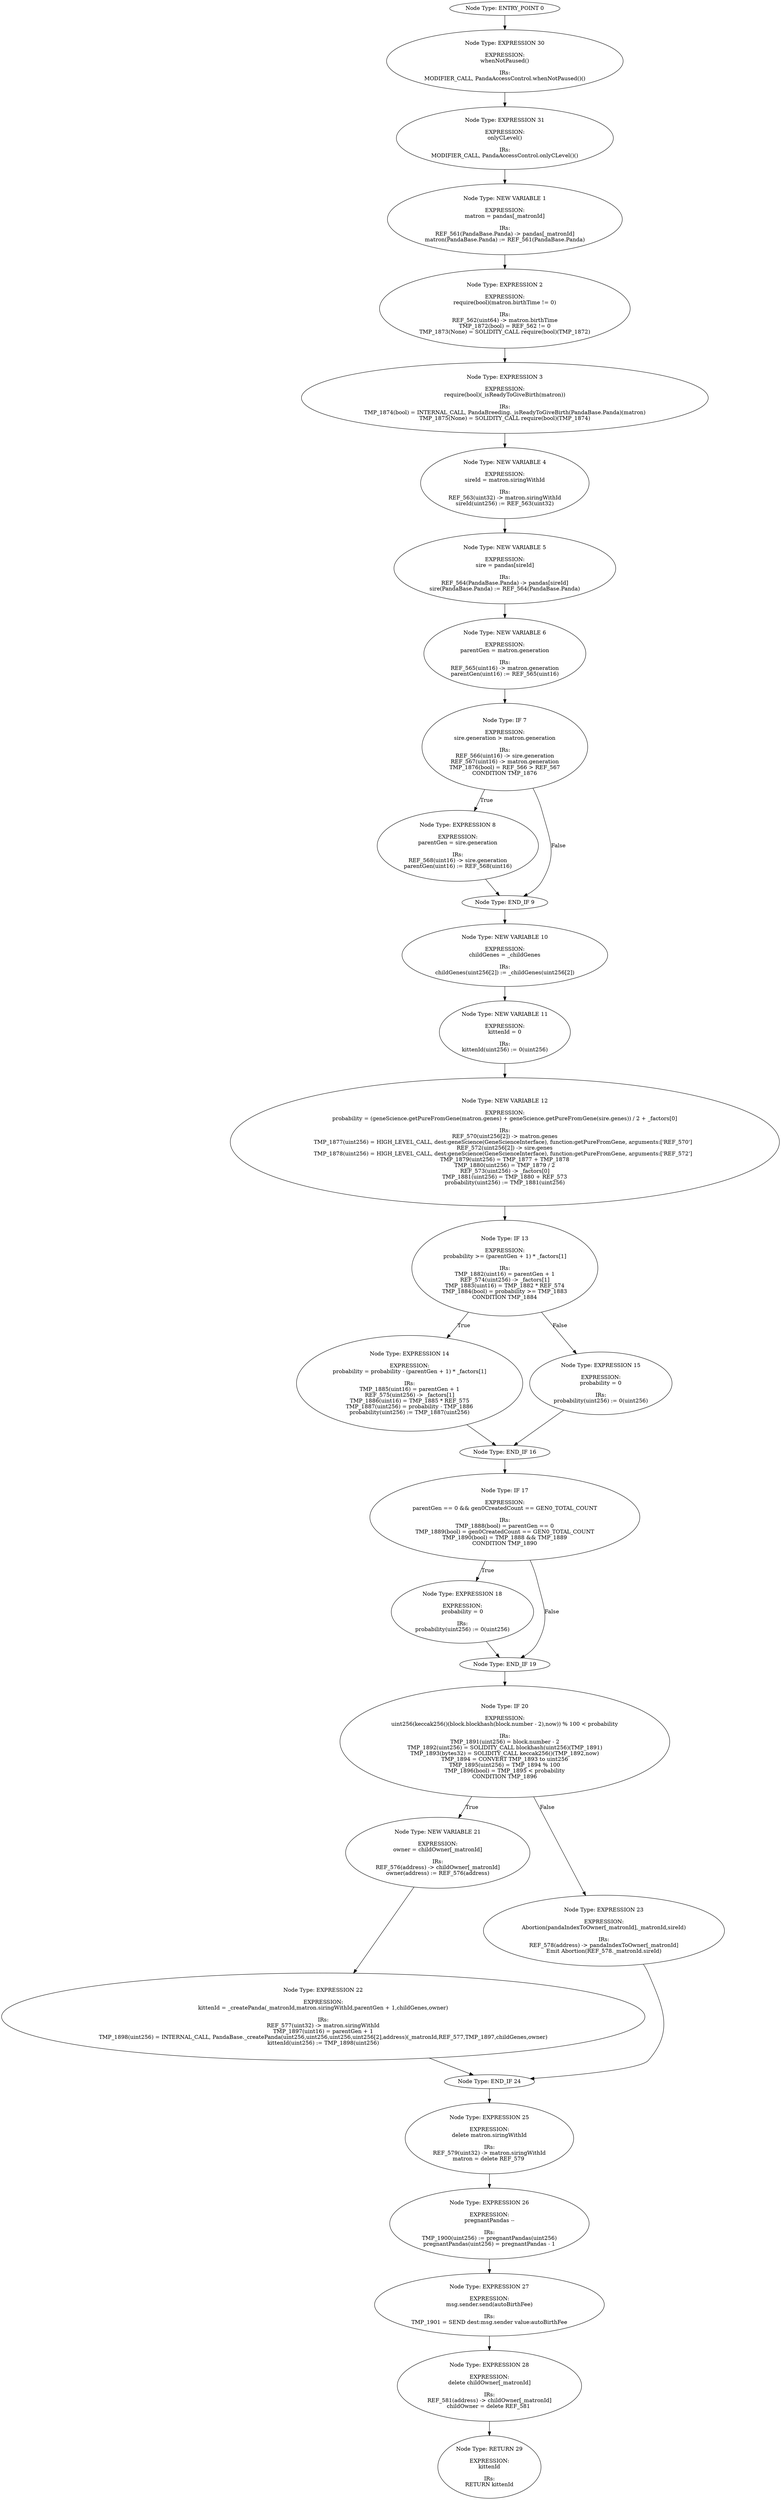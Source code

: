 digraph{
0[label="Node Type: ENTRY_POINT 0
"];
0->30;
1[label="Node Type: NEW VARIABLE 1

EXPRESSION:
matron = pandas[_matronId]

IRs:
REF_561(PandaBase.Panda) -> pandas[_matronId]
matron(PandaBase.Panda) := REF_561(PandaBase.Panda)"];
1->2;
2[label="Node Type: EXPRESSION 2

EXPRESSION:
require(bool)(matron.birthTime != 0)

IRs:
REF_562(uint64) -> matron.birthTime
TMP_1872(bool) = REF_562 != 0
TMP_1873(None) = SOLIDITY_CALL require(bool)(TMP_1872)"];
2->3;
3[label="Node Type: EXPRESSION 3

EXPRESSION:
require(bool)(_isReadyToGiveBirth(matron))

IRs:
TMP_1874(bool) = INTERNAL_CALL, PandaBreeding._isReadyToGiveBirth(PandaBase.Panda)(matron)
TMP_1875(None) = SOLIDITY_CALL require(bool)(TMP_1874)"];
3->4;
4[label="Node Type: NEW VARIABLE 4

EXPRESSION:
sireId = matron.siringWithId

IRs:
REF_563(uint32) -> matron.siringWithId
sireId(uint256) := REF_563(uint32)"];
4->5;
5[label="Node Type: NEW VARIABLE 5

EXPRESSION:
sire = pandas[sireId]

IRs:
REF_564(PandaBase.Panda) -> pandas[sireId]
sire(PandaBase.Panda) := REF_564(PandaBase.Panda)"];
5->6;
6[label="Node Type: NEW VARIABLE 6

EXPRESSION:
parentGen = matron.generation

IRs:
REF_565(uint16) -> matron.generation
parentGen(uint16) := REF_565(uint16)"];
6->7;
7[label="Node Type: IF 7

EXPRESSION:
sire.generation > matron.generation

IRs:
REF_566(uint16) -> sire.generation
REF_567(uint16) -> matron.generation
TMP_1876(bool) = REF_566 > REF_567
CONDITION TMP_1876"];
7->8[label="True"];
7->9[label="False"];
8[label="Node Type: EXPRESSION 8

EXPRESSION:
parentGen = sire.generation

IRs:
REF_568(uint16) -> sire.generation
parentGen(uint16) := REF_568(uint16)"];
8->9;
9[label="Node Type: END_IF 9
"];
9->10;
10[label="Node Type: NEW VARIABLE 10

EXPRESSION:
childGenes = _childGenes

IRs:
childGenes(uint256[2]) := _childGenes(uint256[2])"];
10->11;
11[label="Node Type: NEW VARIABLE 11

EXPRESSION:
kittenId = 0

IRs:
kittenId(uint256) := 0(uint256)"];
11->12;
12[label="Node Type: NEW VARIABLE 12

EXPRESSION:
probability = (geneScience.getPureFromGene(matron.genes) + geneScience.getPureFromGene(sire.genes)) / 2 + _factors[0]

IRs:
REF_570(uint256[2]) -> matron.genes
TMP_1877(uint256) = HIGH_LEVEL_CALL, dest:geneScience(GeneScienceInterface), function:getPureFromGene, arguments:['REF_570']  
REF_572(uint256[2]) -> sire.genes
TMP_1878(uint256) = HIGH_LEVEL_CALL, dest:geneScience(GeneScienceInterface), function:getPureFromGene, arguments:['REF_572']  
TMP_1879(uint256) = TMP_1877 + TMP_1878
TMP_1880(uint256) = TMP_1879 / 2
REF_573(uint256) -> _factors[0]
TMP_1881(uint256) = TMP_1880 + REF_573
probability(uint256) := TMP_1881(uint256)"];
12->13;
13[label="Node Type: IF 13

EXPRESSION:
probability >= (parentGen + 1) * _factors[1]

IRs:
TMP_1882(uint16) = parentGen + 1
REF_574(uint256) -> _factors[1]
TMP_1883(uint16) = TMP_1882 * REF_574
TMP_1884(bool) = probability >= TMP_1883
CONDITION TMP_1884"];
13->14[label="True"];
13->15[label="False"];
14[label="Node Type: EXPRESSION 14

EXPRESSION:
probability = probability - (parentGen + 1) * _factors[1]

IRs:
TMP_1885(uint16) = parentGen + 1
REF_575(uint256) -> _factors[1]
TMP_1886(uint16) = TMP_1885 * REF_575
TMP_1887(uint256) = probability - TMP_1886
probability(uint256) := TMP_1887(uint256)"];
14->16;
15[label="Node Type: EXPRESSION 15

EXPRESSION:
probability = 0

IRs:
probability(uint256) := 0(uint256)"];
15->16;
16[label="Node Type: END_IF 16
"];
16->17;
17[label="Node Type: IF 17

EXPRESSION:
parentGen == 0 && gen0CreatedCount == GEN0_TOTAL_COUNT

IRs:
TMP_1888(bool) = parentGen == 0
TMP_1889(bool) = gen0CreatedCount == GEN0_TOTAL_COUNT
TMP_1890(bool) = TMP_1888 && TMP_1889
CONDITION TMP_1890"];
17->18[label="True"];
17->19[label="False"];
18[label="Node Type: EXPRESSION 18

EXPRESSION:
probability = 0

IRs:
probability(uint256) := 0(uint256)"];
18->19;
19[label="Node Type: END_IF 19
"];
19->20;
20[label="Node Type: IF 20

EXPRESSION:
uint256(keccak256()(block.blockhash(block.number - 2),now)) % 100 < probability

IRs:
TMP_1891(uint256) = block.number - 2
TMP_1892(uint256) = SOLIDITY_CALL blockhash(uint256)(TMP_1891)
TMP_1893(bytes32) = SOLIDITY_CALL keccak256()(TMP_1892,now)
TMP_1894 = CONVERT TMP_1893 to uint256
TMP_1895(uint256) = TMP_1894 % 100
TMP_1896(bool) = TMP_1895 < probability
CONDITION TMP_1896"];
20->21[label="True"];
20->23[label="False"];
21[label="Node Type: NEW VARIABLE 21

EXPRESSION:
owner = childOwner[_matronId]

IRs:
REF_576(address) -> childOwner[_matronId]
owner(address) := REF_576(address)"];
21->22;
22[label="Node Type: EXPRESSION 22

EXPRESSION:
kittenId = _createPanda(_matronId,matron.siringWithId,parentGen + 1,childGenes,owner)

IRs:
REF_577(uint32) -> matron.siringWithId
TMP_1897(uint16) = parentGen + 1
TMP_1898(uint256) = INTERNAL_CALL, PandaBase._createPanda(uint256,uint256,uint256,uint256[2],address)(_matronId,REF_577,TMP_1897,childGenes,owner)
kittenId(uint256) := TMP_1898(uint256)"];
22->24;
23[label="Node Type: EXPRESSION 23

EXPRESSION:
Abortion(pandaIndexToOwner[_matronId],_matronId,sireId)

IRs:
REF_578(address) -> pandaIndexToOwner[_matronId]
Emit Abortion(REF_578._matronId.sireId)"];
23->24;
24[label="Node Type: END_IF 24
"];
24->25;
25[label="Node Type: EXPRESSION 25

EXPRESSION:
delete matron.siringWithId

IRs:
REF_579(uint32) -> matron.siringWithId
matron = delete REF_579 "];
25->26;
26[label="Node Type: EXPRESSION 26

EXPRESSION:
pregnantPandas --

IRs:
TMP_1900(uint256) := pregnantPandas(uint256)
pregnantPandas(uint256) = pregnantPandas - 1"];
26->27;
27[label="Node Type: EXPRESSION 27

EXPRESSION:
msg.sender.send(autoBirthFee)

IRs:
TMP_1901 = SEND dest:msg.sender value:autoBirthFee"];
27->28;
28[label="Node Type: EXPRESSION 28

EXPRESSION:
delete childOwner[_matronId]

IRs:
REF_581(address) -> childOwner[_matronId]
childOwner = delete REF_581 "];
28->29;
29[label="Node Type: RETURN 29

EXPRESSION:
kittenId

IRs:
RETURN kittenId"];
30[label="Node Type: EXPRESSION 30

EXPRESSION:
whenNotPaused()

IRs:
MODIFIER_CALL, PandaAccessControl.whenNotPaused()()"];
30->31;
31[label="Node Type: EXPRESSION 31

EXPRESSION:
onlyCLevel()

IRs:
MODIFIER_CALL, PandaAccessControl.onlyCLevel()()"];
31->1;
}

